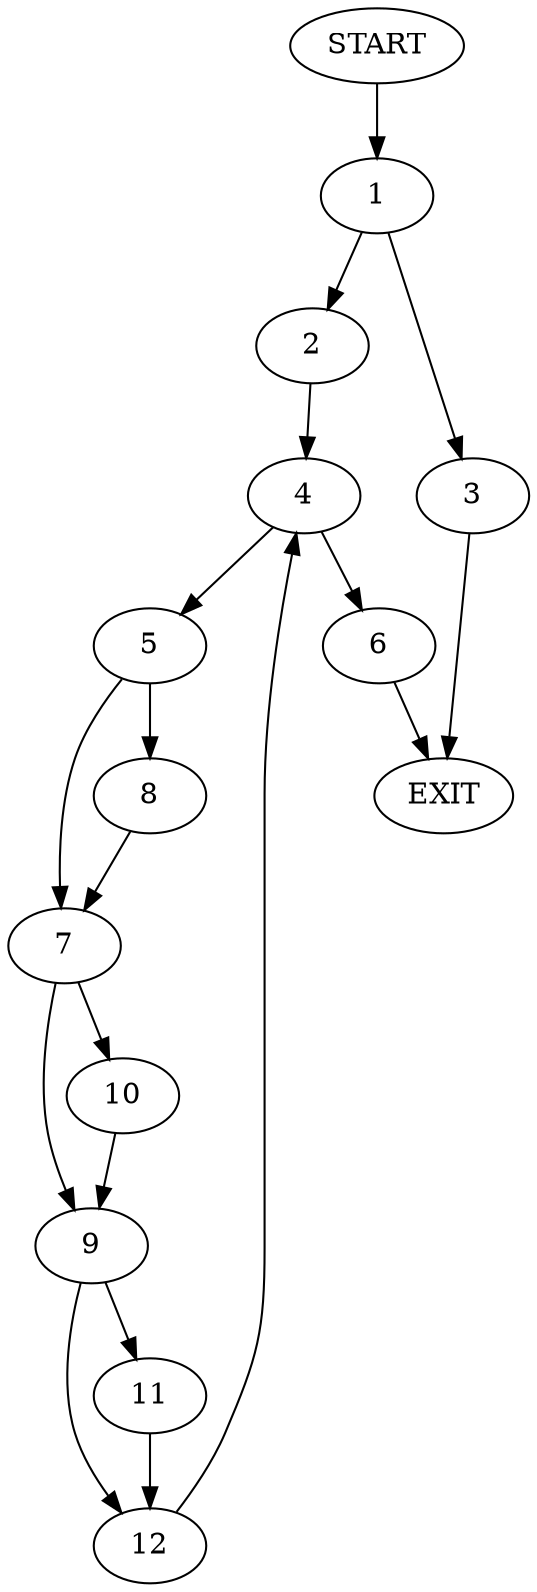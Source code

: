 digraph {
0 [label="START"]
13 [label="EXIT"]
0 -> 1
1 -> 2
1 -> 3
3 -> 13
2 -> 4
4 -> 5
4 -> 6
6 -> 13
5 -> 7
5 -> 8
8 -> 7
7 -> 9
7 -> 10
10 -> 9
9 -> 11
9 -> 12
12 -> 4
11 -> 12
}
